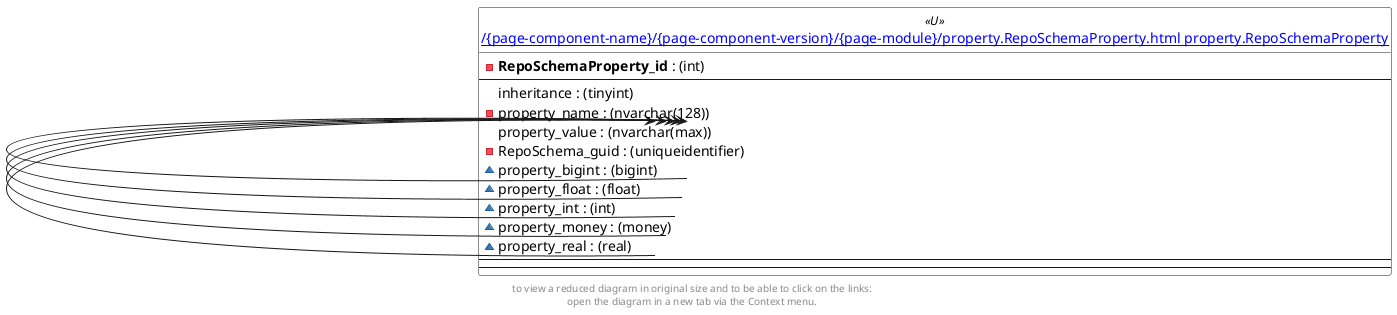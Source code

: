 @startuml
left to right direction
'top to bottom direction
hide circle
'avoide "." issues:
set namespaceSeparator none


skinparam class {
  BackgroundColor White
  BackgroundColor<<FN>> Yellow
  BackgroundColor<<FS>> Yellow
  BackgroundColor<<FT>> LightGray
  BackgroundColor<<IF>> Yellow
  BackgroundColor<<IS>> Yellow
  BackgroundColor<<P>> Aqua
  BackgroundColor<<PC>> Aqua
  BackgroundColor<<SN>> Yellow
  BackgroundColor<<SO>> SlateBlue
  BackgroundColor<<TF>> LightGray
  BackgroundColor<<TR>> Tomato
  BackgroundColor<<U>> White
  BackgroundColor<<V>> WhiteSmoke
  BackgroundColor<<X>> Aqua
}


entity "[[{site-url}/{page-component-name}/{page-component-version}/{page-module}/property.RepoSchemaProperty.html property.RepoSchemaProperty]]" as property.RepoSchemaProperty << U >> {
  - **RepoSchemaProperty_id** : (int)
  --
  inheritance : (tinyint)
  - property_name : (nvarchar(128))
  property_value : (nvarchar(max))
  - RepoSchema_guid : (uniqueidentifier)
  ~ property_bigint : (bigint)
  ~ property_float : (float)
  ~ property_int : (int)
  ~ property_money : (money)
  ~ property_real : (real)
  --
  --
}


property.RepoSchemaProperty::property_value <-- property.RepoSchemaProperty::property_int
property.RepoSchemaProperty::property_value <-- property.RepoSchemaProperty::property_bigint
property.RepoSchemaProperty::property_value <-- property.RepoSchemaProperty::property_real
property.RepoSchemaProperty::property_value <-- property.RepoSchemaProperty::property_float
property.RepoSchemaProperty::property_value <-- property.RepoSchemaProperty::property_money
footer
to view a reduced diagram in original size and to be able to click on the links:
open the diagram in a new tab via the Context menu.
end footer

@enduml

